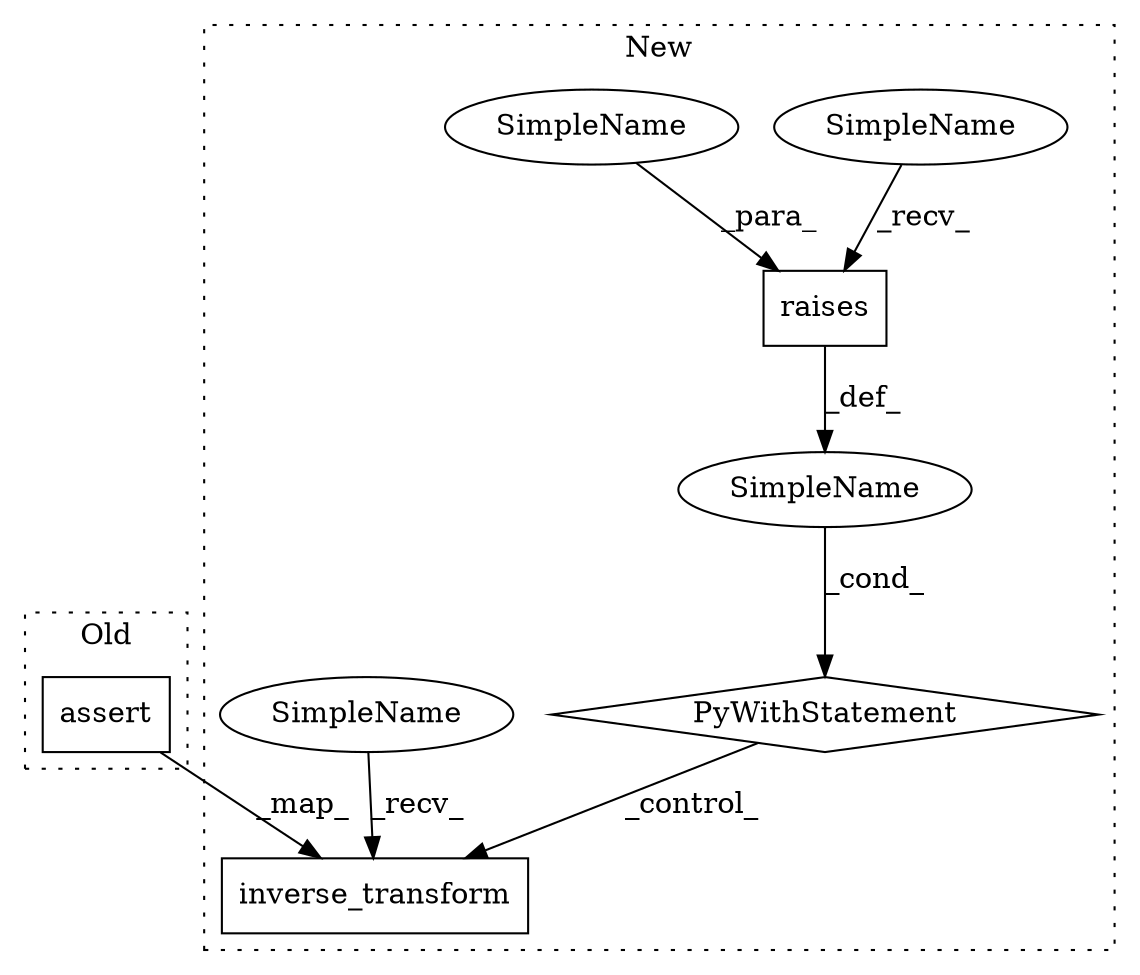 digraph G {
subgraph cluster0 {
1 [label="assert" a="32" s="7775,7852" l="14,1" shape="box"];
label = "Old";
style="dotted";
}
subgraph cluster1 {
2 [label="inverse_transform" a="32" s="9455,9505" l="18,1" shape="box"];
3 [label="PyWithStatement" a="104" s="9408,9443" l="10,2" shape="diamond"];
4 [label="SimpleName" a="42" s="" l="" shape="ellipse"];
5 [label="raises" a="32" s="9425,9442" l="7,1" shape="box"];
6 [label="SimpleName" a="42" s="9418" l="6" shape="ellipse"];
7 [label="SimpleName" a="42" s="9432" l="10" shape="ellipse"];
8 [label="SimpleName" a="42" s="9453" l="1" shape="ellipse"];
label = "New";
style="dotted";
}
1 -> 2 [label="_map_"];
3 -> 2 [label="_control_"];
4 -> 3 [label="_cond_"];
5 -> 4 [label="_def_"];
6 -> 5 [label="_recv_"];
7 -> 5 [label="_para_"];
8 -> 2 [label="_recv_"];
}